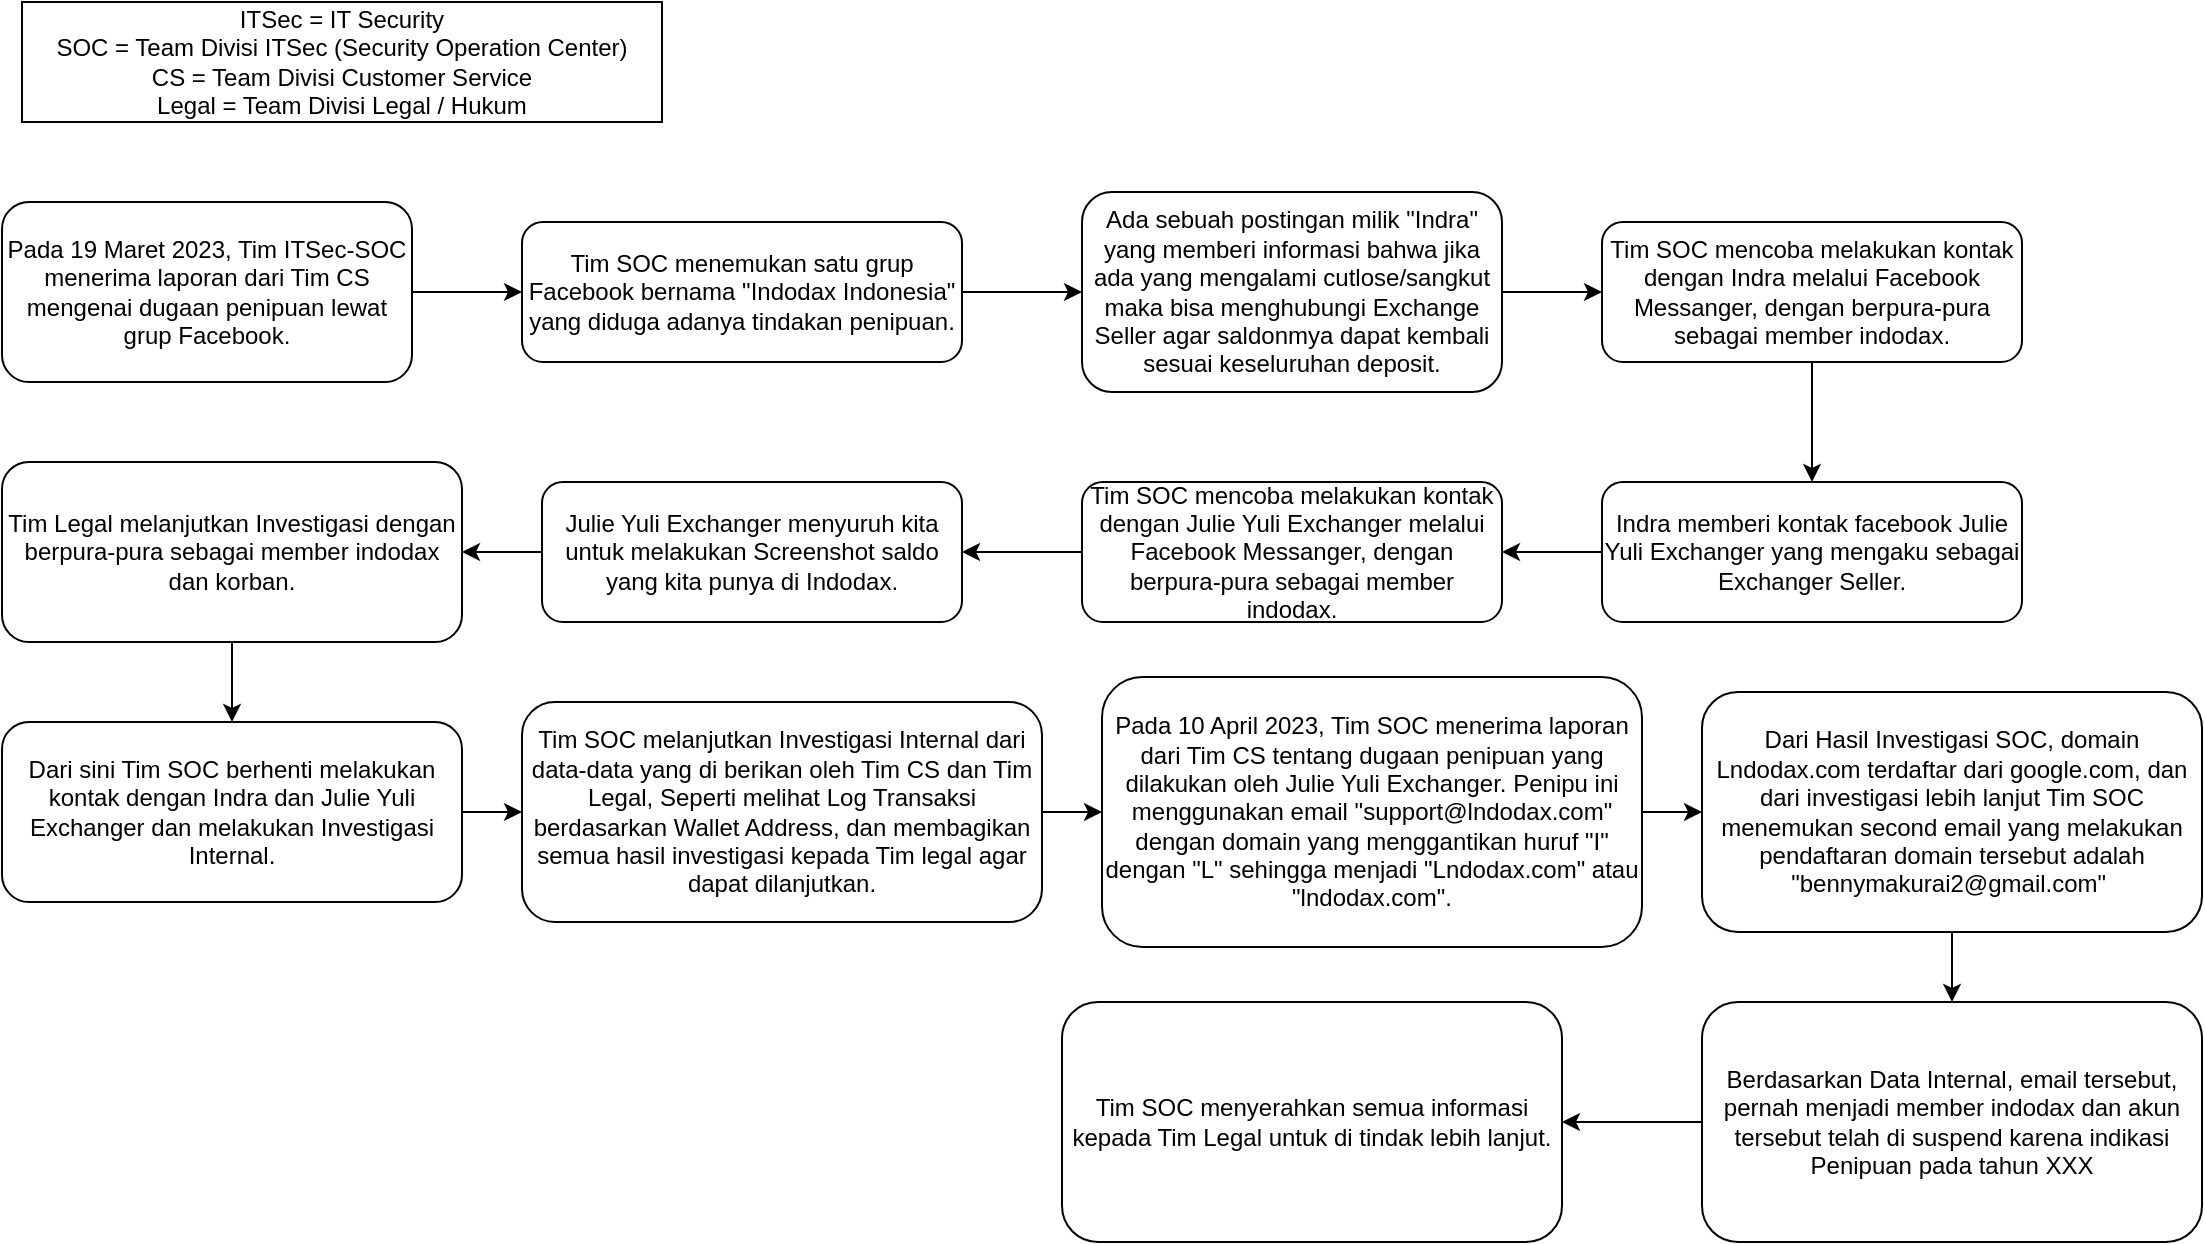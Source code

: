 <mxfile version="20.6.0" type="github">
  <diagram id="Cg9EsbrclXhCBoa5gcsD" name="Page-1">
    <mxGraphModel dx="1298" dy="731" grid="1" gridSize="10" guides="1" tooltips="1" connect="1" arrows="1" fold="1" page="1" pageScale="1" pageWidth="1169" pageHeight="827" math="0" shadow="0">
      <root>
        <mxCell id="0" />
        <mxCell id="1" parent="0" />
        <mxCell id="cYyDVBJHfa4y4d-GkFF0-23" style="edgeStyle=orthogonalEdgeStyle;rounded=0;orthogonalLoop=1;jettySize=auto;html=1;entryX=0;entryY=0.5;entryDx=0;entryDy=0;" edge="1" parent="1" source="cYyDVBJHfa4y4d-GkFF0-1" target="cYyDVBJHfa4y4d-GkFF0-10">
          <mxGeometry relative="1" as="geometry" />
        </mxCell>
        <mxCell id="cYyDVBJHfa4y4d-GkFF0-1" value="Pada 19 Maret 2023, Tim ITSec-SOC menerima laporan dari Tim CS mengenai dugaan penipuan lewat grup Facebook." style="rounded=1;whiteSpace=wrap;html=1;" vertex="1" parent="1">
          <mxGeometry x="10" y="230" width="205" height="90" as="geometry" />
        </mxCell>
        <mxCell id="cYyDVBJHfa4y4d-GkFF0-8" value="ITSec = IT Security&lt;br style=&quot;--tw-border-spacing-x: 0; --tw-border-spacing-y: 0; --tw-translate-x: 0; --tw-translate-y: 0; --tw-rotate: 0; --tw-skew-x: 0; --tw-skew-y: 0; --tw-scale-x: 1; --tw-scale-y: 1; --tw-pan-x: ; --tw-pan-y: ; --tw-pinch-zoom: ; --tw-scroll-snap-strictness: proximity; --tw-ordinal: ; --tw-slashed-zero: ; --tw-numeric-figure: ; --tw-numeric-spacing: ; --tw-numeric-fraction: ; --tw-ring-inset: ; --tw-ring-offset-width: 0px; --tw-ring-offset-color: #fff; --tw-ring-color: rgb(59 130 246 / 0.5); --tw-ring-offset-shadow: 0 0 #0000; --tw-ring-shadow: 0 0 #0000; --tw-shadow: 0 0 #0000; --tw-shadow-colored: 0 0 #0000; --tw-blur: ; --tw-brightness: ; --tw-contrast: ; --tw-grayscale: ; --tw-hue-rotate: ; --tw-invert: ; --tw-saturate: ; --tw-sepia: ; --tw-drop-shadow: ; --tw-backdrop-blur: ; --tw-backdrop-brightness: ; --tw-backdrop-contrast: ; --tw-backdrop-grayscale: ; --tw-backdrop-hue-rotate: ; --tw-backdrop-invert: ; --tw-backdrop-opacity: ; --tw-backdrop-saturate: ; --tw-backdrop-sepia: ;&quot;&gt;SOC = Team Divisi ITSec (Security Operation Center)&lt;br style=&quot;--tw-border-spacing-x: 0; --tw-border-spacing-y: 0; --tw-translate-x: 0; --tw-translate-y: 0; --tw-rotate: 0; --tw-skew-x: 0; --tw-skew-y: 0; --tw-scale-x: 1; --tw-scale-y: 1; --tw-pan-x: ; --tw-pan-y: ; --tw-pinch-zoom: ; --tw-scroll-snap-strictness: proximity; --tw-ordinal: ; --tw-slashed-zero: ; --tw-numeric-figure: ; --tw-numeric-spacing: ; --tw-numeric-fraction: ; --tw-ring-inset: ; --tw-ring-offset-width: 0px; --tw-ring-offset-color: #fff; --tw-ring-color: rgb(59 130 246 / 0.5); --tw-ring-offset-shadow: 0 0 #0000; --tw-ring-shadow: 0 0 #0000; --tw-shadow: 0 0 #0000; --tw-shadow-colored: 0 0 #0000; --tw-blur: ; --tw-brightness: ; --tw-contrast: ; --tw-grayscale: ; --tw-hue-rotate: ; --tw-invert: ; --tw-saturate: ; --tw-sepia: ; --tw-drop-shadow: ; --tw-backdrop-blur: ; --tw-backdrop-brightness: ; --tw-backdrop-contrast: ; --tw-backdrop-grayscale: ; --tw-backdrop-hue-rotate: ; --tw-backdrop-invert: ; --tw-backdrop-opacity: ; --tw-backdrop-saturate: ; --tw-backdrop-sepia: ;&quot;&gt;CS = Team Divisi Customer Service&lt;br style=&quot;--tw-border-spacing-x: 0; --tw-border-spacing-y: 0; --tw-translate-x: 0; --tw-translate-y: 0; --tw-rotate: 0; --tw-skew-x: 0; --tw-skew-y: 0; --tw-scale-x: 1; --tw-scale-y: 1; --tw-pan-x: ; --tw-pan-y: ; --tw-pinch-zoom: ; --tw-scroll-snap-strictness: proximity; --tw-ordinal: ; --tw-slashed-zero: ; --tw-numeric-figure: ; --tw-numeric-spacing: ; --tw-numeric-fraction: ; --tw-ring-inset: ; --tw-ring-offset-width: 0px; --tw-ring-offset-color: #fff; --tw-ring-color: rgb(59 130 246 / 0.5); --tw-ring-offset-shadow: 0 0 #0000; --tw-ring-shadow: 0 0 #0000; --tw-shadow: 0 0 #0000; --tw-shadow-colored: 0 0 #0000; --tw-blur: ; --tw-brightness: ; --tw-contrast: ; --tw-grayscale: ; --tw-hue-rotate: ; --tw-invert: ; --tw-saturate: ; --tw-sepia: ; --tw-drop-shadow: ; --tw-backdrop-blur: ; --tw-backdrop-brightness: ; --tw-backdrop-contrast: ; --tw-backdrop-grayscale: ; --tw-backdrop-hue-rotate: ; --tw-backdrop-invert: ; --tw-backdrop-opacity: ; --tw-backdrop-saturate: ; --tw-backdrop-sepia: ;&quot;&gt;Legal = Team Divisi Legal / Hukum" style="rounded=0;whiteSpace=wrap;html=1;" vertex="1" parent="1">
          <mxGeometry x="20" y="130" width="320" height="60" as="geometry" />
        </mxCell>
        <mxCell id="cYyDVBJHfa4y4d-GkFF0-24" style="edgeStyle=orthogonalEdgeStyle;rounded=0;orthogonalLoop=1;jettySize=auto;html=1;entryX=0;entryY=0.5;entryDx=0;entryDy=0;" edge="1" parent="1" source="cYyDVBJHfa4y4d-GkFF0-10" target="cYyDVBJHfa4y4d-GkFF0-13">
          <mxGeometry relative="1" as="geometry" />
        </mxCell>
        <mxCell id="cYyDVBJHfa4y4d-GkFF0-10" value="Tim SOC menemukan satu grup Facebook bernama &quot;Indodax Indonesia&quot; yang diduga adanya tindakan penipuan." style="rounded=1;whiteSpace=wrap;html=1;" vertex="1" parent="1">
          <mxGeometry x="270" y="240" width="220" height="70" as="geometry" />
        </mxCell>
        <mxCell id="cYyDVBJHfa4y4d-GkFF0-29" style="edgeStyle=orthogonalEdgeStyle;rounded=0;orthogonalLoop=1;jettySize=auto;html=1;entryX=0;entryY=0.5;entryDx=0;entryDy=0;" edge="1" parent="1" source="cYyDVBJHfa4y4d-GkFF0-13" target="cYyDVBJHfa4y4d-GkFF0-25">
          <mxGeometry relative="1" as="geometry" />
        </mxCell>
        <mxCell id="cYyDVBJHfa4y4d-GkFF0-13" value="Ada sebuah postingan milik &quot;Indra&quot; yang memberi informasi bahwa jika ada yang mengalami cutlose/sangkut maka bisa menghubungi Exchange Seller agar saldonmya dapat kembali sesuai keseluruhan deposit." style="rounded=1;whiteSpace=wrap;html=1;" vertex="1" parent="1">
          <mxGeometry x="550" y="225" width="210" height="100" as="geometry" />
        </mxCell>
        <mxCell id="cYyDVBJHfa4y4d-GkFF0-30" style="edgeStyle=orthogonalEdgeStyle;rounded=0;orthogonalLoop=1;jettySize=auto;html=1;entryX=0.5;entryY=0;entryDx=0;entryDy=0;" edge="1" parent="1" source="cYyDVBJHfa4y4d-GkFF0-25" target="cYyDVBJHfa4y4d-GkFF0-27">
          <mxGeometry relative="1" as="geometry" />
        </mxCell>
        <mxCell id="cYyDVBJHfa4y4d-GkFF0-25" value="Tim SOC mencoba melakukan kontak dengan Indra melalui Facebook Messanger, dengan berpura-pura sebagai member indodax." style="rounded=1;whiteSpace=wrap;html=1;" vertex="1" parent="1">
          <mxGeometry x="810" y="240" width="210" height="70" as="geometry" />
        </mxCell>
        <mxCell id="cYyDVBJHfa4y4d-GkFF0-31" style="edgeStyle=orthogonalEdgeStyle;rounded=0;orthogonalLoop=1;jettySize=auto;html=1;" edge="1" parent="1" source="cYyDVBJHfa4y4d-GkFF0-27" target="cYyDVBJHfa4y4d-GkFF0-28">
          <mxGeometry relative="1" as="geometry" />
        </mxCell>
        <mxCell id="cYyDVBJHfa4y4d-GkFF0-27" value="Indra memberi kontak facebook Julie Yuli Exchanger yang mengaku sebagai Exchanger Seller." style="rounded=1;whiteSpace=wrap;html=1;" vertex="1" parent="1">
          <mxGeometry x="810" y="370" width="210" height="70" as="geometry" />
        </mxCell>
        <mxCell id="cYyDVBJHfa4y4d-GkFF0-33" style="edgeStyle=orthogonalEdgeStyle;rounded=0;orthogonalLoop=1;jettySize=auto;html=1;entryX=1;entryY=0.5;entryDx=0;entryDy=0;" edge="1" parent="1" source="cYyDVBJHfa4y4d-GkFF0-28" target="cYyDVBJHfa4y4d-GkFF0-32">
          <mxGeometry relative="1" as="geometry" />
        </mxCell>
        <mxCell id="cYyDVBJHfa4y4d-GkFF0-28" value="Tim SOC mencoba melakukan kontak dengan Julie Yuli Exchanger melalui Facebook Messanger, dengan berpura-pura sebagai member indodax." style="rounded=1;whiteSpace=wrap;html=1;" vertex="1" parent="1">
          <mxGeometry x="550" y="370" width="210" height="70" as="geometry" />
        </mxCell>
        <mxCell id="cYyDVBJHfa4y4d-GkFF0-41" style="edgeStyle=orthogonalEdgeStyle;rounded=0;orthogonalLoop=1;jettySize=auto;html=1;" edge="1" parent="1" source="cYyDVBJHfa4y4d-GkFF0-32" target="cYyDVBJHfa4y4d-GkFF0-37">
          <mxGeometry relative="1" as="geometry" />
        </mxCell>
        <mxCell id="cYyDVBJHfa4y4d-GkFF0-32" value="Julie Yuli Exchanger menyuruh kita untuk melakukan Screenshot saldo yang kita punya di Indodax." style="rounded=1;whiteSpace=wrap;html=1;" vertex="1" parent="1">
          <mxGeometry x="280" y="370" width="210" height="70" as="geometry" />
        </mxCell>
        <mxCell id="cYyDVBJHfa4y4d-GkFF0-43" style="edgeStyle=orthogonalEdgeStyle;rounded=0;orthogonalLoop=1;jettySize=auto;html=1;entryX=0;entryY=0.5;entryDx=0;entryDy=0;" edge="1" parent="1" source="cYyDVBJHfa4y4d-GkFF0-35" target="cYyDVBJHfa4y4d-GkFF0-40">
          <mxGeometry relative="1" as="geometry" />
        </mxCell>
        <mxCell id="cYyDVBJHfa4y4d-GkFF0-35" value="Dari sini Tim SOC berhenti melakukan kontak dengan Indra dan Julie Yuli Exchanger dan melakukan Investigasi Internal." style="rounded=1;whiteSpace=wrap;html=1;" vertex="1" parent="1">
          <mxGeometry x="10" y="490" width="230" height="90" as="geometry" />
        </mxCell>
        <mxCell id="cYyDVBJHfa4y4d-GkFF0-42" style="edgeStyle=orthogonalEdgeStyle;rounded=0;orthogonalLoop=1;jettySize=auto;html=1;entryX=0.5;entryY=0;entryDx=0;entryDy=0;" edge="1" parent="1" source="cYyDVBJHfa4y4d-GkFF0-37" target="cYyDVBJHfa4y4d-GkFF0-35">
          <mxGeometry relative="1" as="geometry" />
        </mxCell>
        <mxCell id="cYyDVBJHfa4y4d-GkFF0-37" value="Tim Legal melanjutkan Investigasi dengan berpura-pura sebagai member indodax dan korban." style="rounded=1;whiteSpace=wrap;html=1;" vertex="1" parent="1">
          <mxGeometry x="10" y="360" width="230" height="90" as="geometry" />
        </mxCell>
        <mxCell id="cYyDVBJHfa4y4d-GkFF0-45" style="edgeStyle=orthogonalEdgeStyle;rounded=0;orthogonalLoop=1;jettySize=auto;html=1;" edge="1" parent="1" source="cYyDVBJHfa4y4d-GkFF0-40" target="cYyDVBJHfa4y4d-GkFF0-44">
          <mxGeometry relative="1" as="geometry" />
        </mxCell>
        <mxCell id="cYyDVBJHfa4y4d-GkFF0-40" value="Tim SOC melanjutkan Investigasi Internal dari data-data yang di berikan oleh Tim CS dan Tim Legal, Seperti melihat Log Transaksi berdasarkan Wallet Address, dan membagikan semua hasil investigasi kepada Tim legal agar dapat dilanjutkan." style="rounded=1;whiteSpace=wrap;html=1;" vertex="1" parent="1">
          <mxGeometry x="270" y="480" width="260" height="110" as="geometry" />
        </mxCell>
        <mxCell id="cYyDVBJHfa4y4d-GkFF0-47" style="edgeStyle=orthogonalEdgeStyle;rounded=0;orthogonalLoop=1;jettySize=auto;html=1;entryX=0;entryY=0.5;entryDx=0;entryDy=0;" edge="1" parent="1" source="cYyDVBJHfa4y4d-GkFF0-44" target="cYyDVBJHfa4y4d-GkFF0-46">
          <mxGeometry relative="1" as="geometry" />
        </mxCell>
        <mxCell id="cYyDVBJHfa4y4d-GkFF0-44" value="Pada 10 April 2023, Tim SOC menerima laporan dari Tim CS tentang dugaan penipuan yang dilakukan oleh Julie Yuli Exchanger. Penipu ini menggunakan email &quot;support@lndodax.com&quot; dengan domain yang menggantikan huruf &quot;I&quot; dengan &quot;L&quot; sehingga menjadi &quot;Lndodax.com&quot; atau &quot;lndodax.com&quot;." style="rounded=1;whiteSpace=wrap;html=1;" vertex="1" parent="1">
          <mxGeometry x="560" y="467.5" width="270" height="135" as="geometry" />
        </mxCell>
        <mxCell id="cYyDVBJHfa4y4d-GkFF0-49" style="edgeStyle=orthogonalEdgeStyle;rounded=0;orthogonalLoop=1;jettySize=auto;html=1;entryX=0.5;entryY=0;entryDx=0;entryDy=0;" edge="1" parent="1" source="cYyDVBJHfa4y4d-GkFF0-46" target="cYyDVBJHfa4y4d-GkFF0-48">
          <mxGeometry relative="1" as="geometry" />
        </mxCell>
        <mxCell id="cYyDVBJHfa4y4d-GkFF0-46" value="Dari Hasil Investigasi SOC, domain Lndodax.com terdaftar dari google.com, dan dari investigasi lebih lanjut Tim SOC menemukan second email yang melakukan pendaftaran domain tersebut adalah &quot;bennymakurai2@gmail.com&quot;&amp;nbsp;" style="rounded=1;whiteSpace=wrap;html=1;" vertex="1" parent="1">
          <mxGeometry x="860" y="475" width="250" height="120" as="geometry" />
        </mxCell>
        <mxCell id="cYyDVBJHfa4y4d-GkFF0-51" style="edgeStyle=orthogonalEdgeStyle;rounded=0;orthogonalLoop=1;jettySize=auto;html=1;entryX=1;entryY=0.5;entryDx=0;entryDy=0;" edge="1" parent="1" source="cYyDVBJHfa4y4d-GkFF0-48" target="cYyDVBJHfa4y4d-GkFF0-50">
          <mxGeometry relative="1" as="geometry" />
        </mxCell>
        <mxCell id="cYyDVBJHfa4y4d-GkFF0-48" value="Berdasarkan Data Internal, email tersebut, pernah menjadi member indodax dan akun tersebut telah di suspend karena indikasi Penipuan pada tahun XXX" style="rounded=1;whiteSpace=wrap;html=1;" vertex="1" parent="1">
          <mxGeometry x="860" y="630" width="250" height="120" as="geometry" />
        </mxCell>
        <mxCell id="cYyDVBJHfa4y4d-GkFF0-50" value="Tim SOC menyerahkan semua informasi kepada Tim Legal untuk di tindak lebih lanjut." style="rounded=1;whiteSpace=wrap;html=1;" vertex="1" parent="1">
          <mxGeometry x="540" y="630" width="250" height="120" as="geometry" />
        </mxCell>
      </root>
    </mxGraphModel>
  </diagram>
</mxfile>
